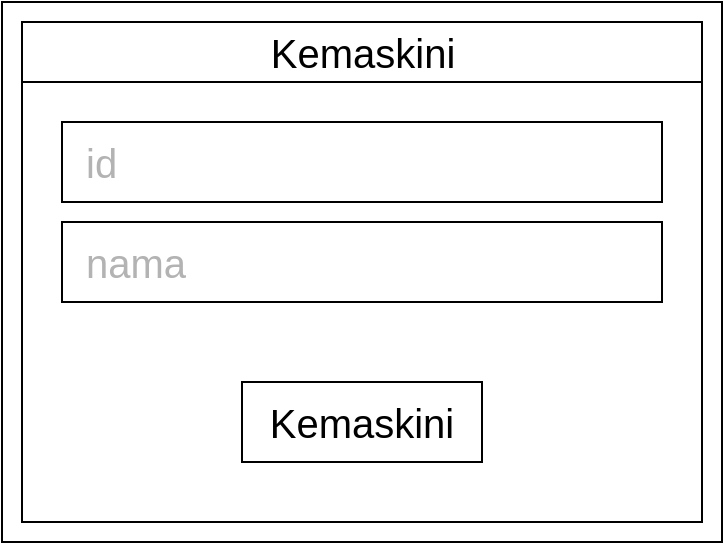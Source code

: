 <mxfile version="15.8.9" type="github">
  <diagram id="TZyX5ZIlCvEo34v5erBe" name="Page-1">
    <mxGraphModel dx="1185" dy="588" grid="1" gridSize="10" guides="1" tooltips="1" connect="1" arrows="1" fold="1" page="1" pageScale="1" pageWidth="850" pageHeight="1100" math="0" shadow="0">
      <root>
        <mxCell id="0" />
        <mxCell id="1" parent="0" />
        <mxCell id="XAoUOrwTa9wm629SB-tw-1" value="" style="rounded=0;whiteSpace=wrap;html=1;" vertex="1" parent="1">
          <mxGeometry x="240" y="80" width="360" height="270" as="geometry" />
        </mxCell>
        <mxCell id="XAoUOrwTa9wm629SB-tw-2" value="" style="rounded=0;whiteSpace=wrap;html=1;" vertex="1" parent="1">
          <mxGeometry x="250" y="90" width="340" height="250" as="geometry" />
        </mxCell>
        <mxCell id="XAoUOrwTa9wm629SB-tw-3" value="" style="endArrow=none;html=1;rounded=0;" edge="1" parent="1">
          <mxGeometry width="50" height="50" relative="1" as="geometry">
            <mxPoint x="590" y="120" as="sourcePoint" />
            <mxPoint x="250" y="120" as="targetPoint" />
          </mxGeometry>
        </mxCell>
        <mxCell id="XAoUOrwTa9wm629SB-tw-4" value="Kemaskini" style="text;html=1;align=center;verticalAlign=middle;resizable=0;points=[];autosize=1;strokeColor=none;fillColor=none;fontSize=20;" vertex="1" parent="1">
          <mxGeometry x="365" y="90" width="110" height="30" as="geometry" />
        </mxCell>
        <mxCell id="XAoUOrwTa9wm629SB-tw-5" value="id" style="rounded=0;whiteSpace=wrap;html=1;fontSize=20;spacingLeft=10;align=left;fontColor=#B3B3B3;" vertex="1" parent="1">
          <mxGeometry x="270" y="140" width="300" height="40" as="geometry" />
        </mxCell>
        <mxCell id="XAoUOrwTa9wm629SB-tw-6" value="nama" style="rounded=0;whiteSpace=wrap;html=1;fontSize=20;spacingLeft=10;align=left;fontColor=#B3B3B3;" vertex="1" parent="1">
          <mxGeometry x="270" y="190" width="300" height="40" as="geometry" />
        </mxCell>
        <mxCell id="XAoUOrwTa9wm629SB-tw-7" value="Kemaskini" style="rounded=0;whiteSpace=wrap;html=1;fontSize=20;" vertex="1" parent="1">
          <mxGeometry x="360" y="270" width="120" height="40" as="geometry" />
        </mxCell>
      </root>
    </mxGraphModel>
  </diagram>
</mxfile>
